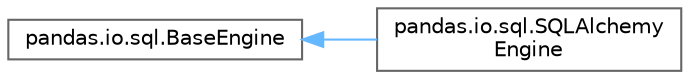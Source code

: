 digraph "Graphical Class Hierarchy"
{
 // LATEX_PDF_SIZE
  bgcolor="transparent";
  edge [fontname=Helvetica,fontsize=10,labelfontname=Helvetica,labelfontsize=10];
  node [fontname=Helvetica,fontsize=10,shape=box,height=0.2,width=0.4];
  rankdir="LR";
  Node0 [id="Node000000",label="pandas.io.sql.BaseEngine",height=0.2,width=0.4,color="grey40", fillcolor="white", style="filled",URL="$d3/dc9/classpandas_1_1io_1_1sql_1_1BaseEngine.html",tooltip=" "];
  Node0 -> Node1 [id="edge4623_Node000000_Node000001",dir="back",color="steelblue1",style="solid",tooltip=" "];
  Node1 [id="Node000001",label="pandas.io.sql.SQLAlchemy\lEngine",height=0.2,width=0.4,color="grey40", fillcolor="white", style="filled",URL="$db/d02/classpandas_1_1io_1_1sql_1_1SQLAlchemyEngine.html",tooltip=" "];
}

